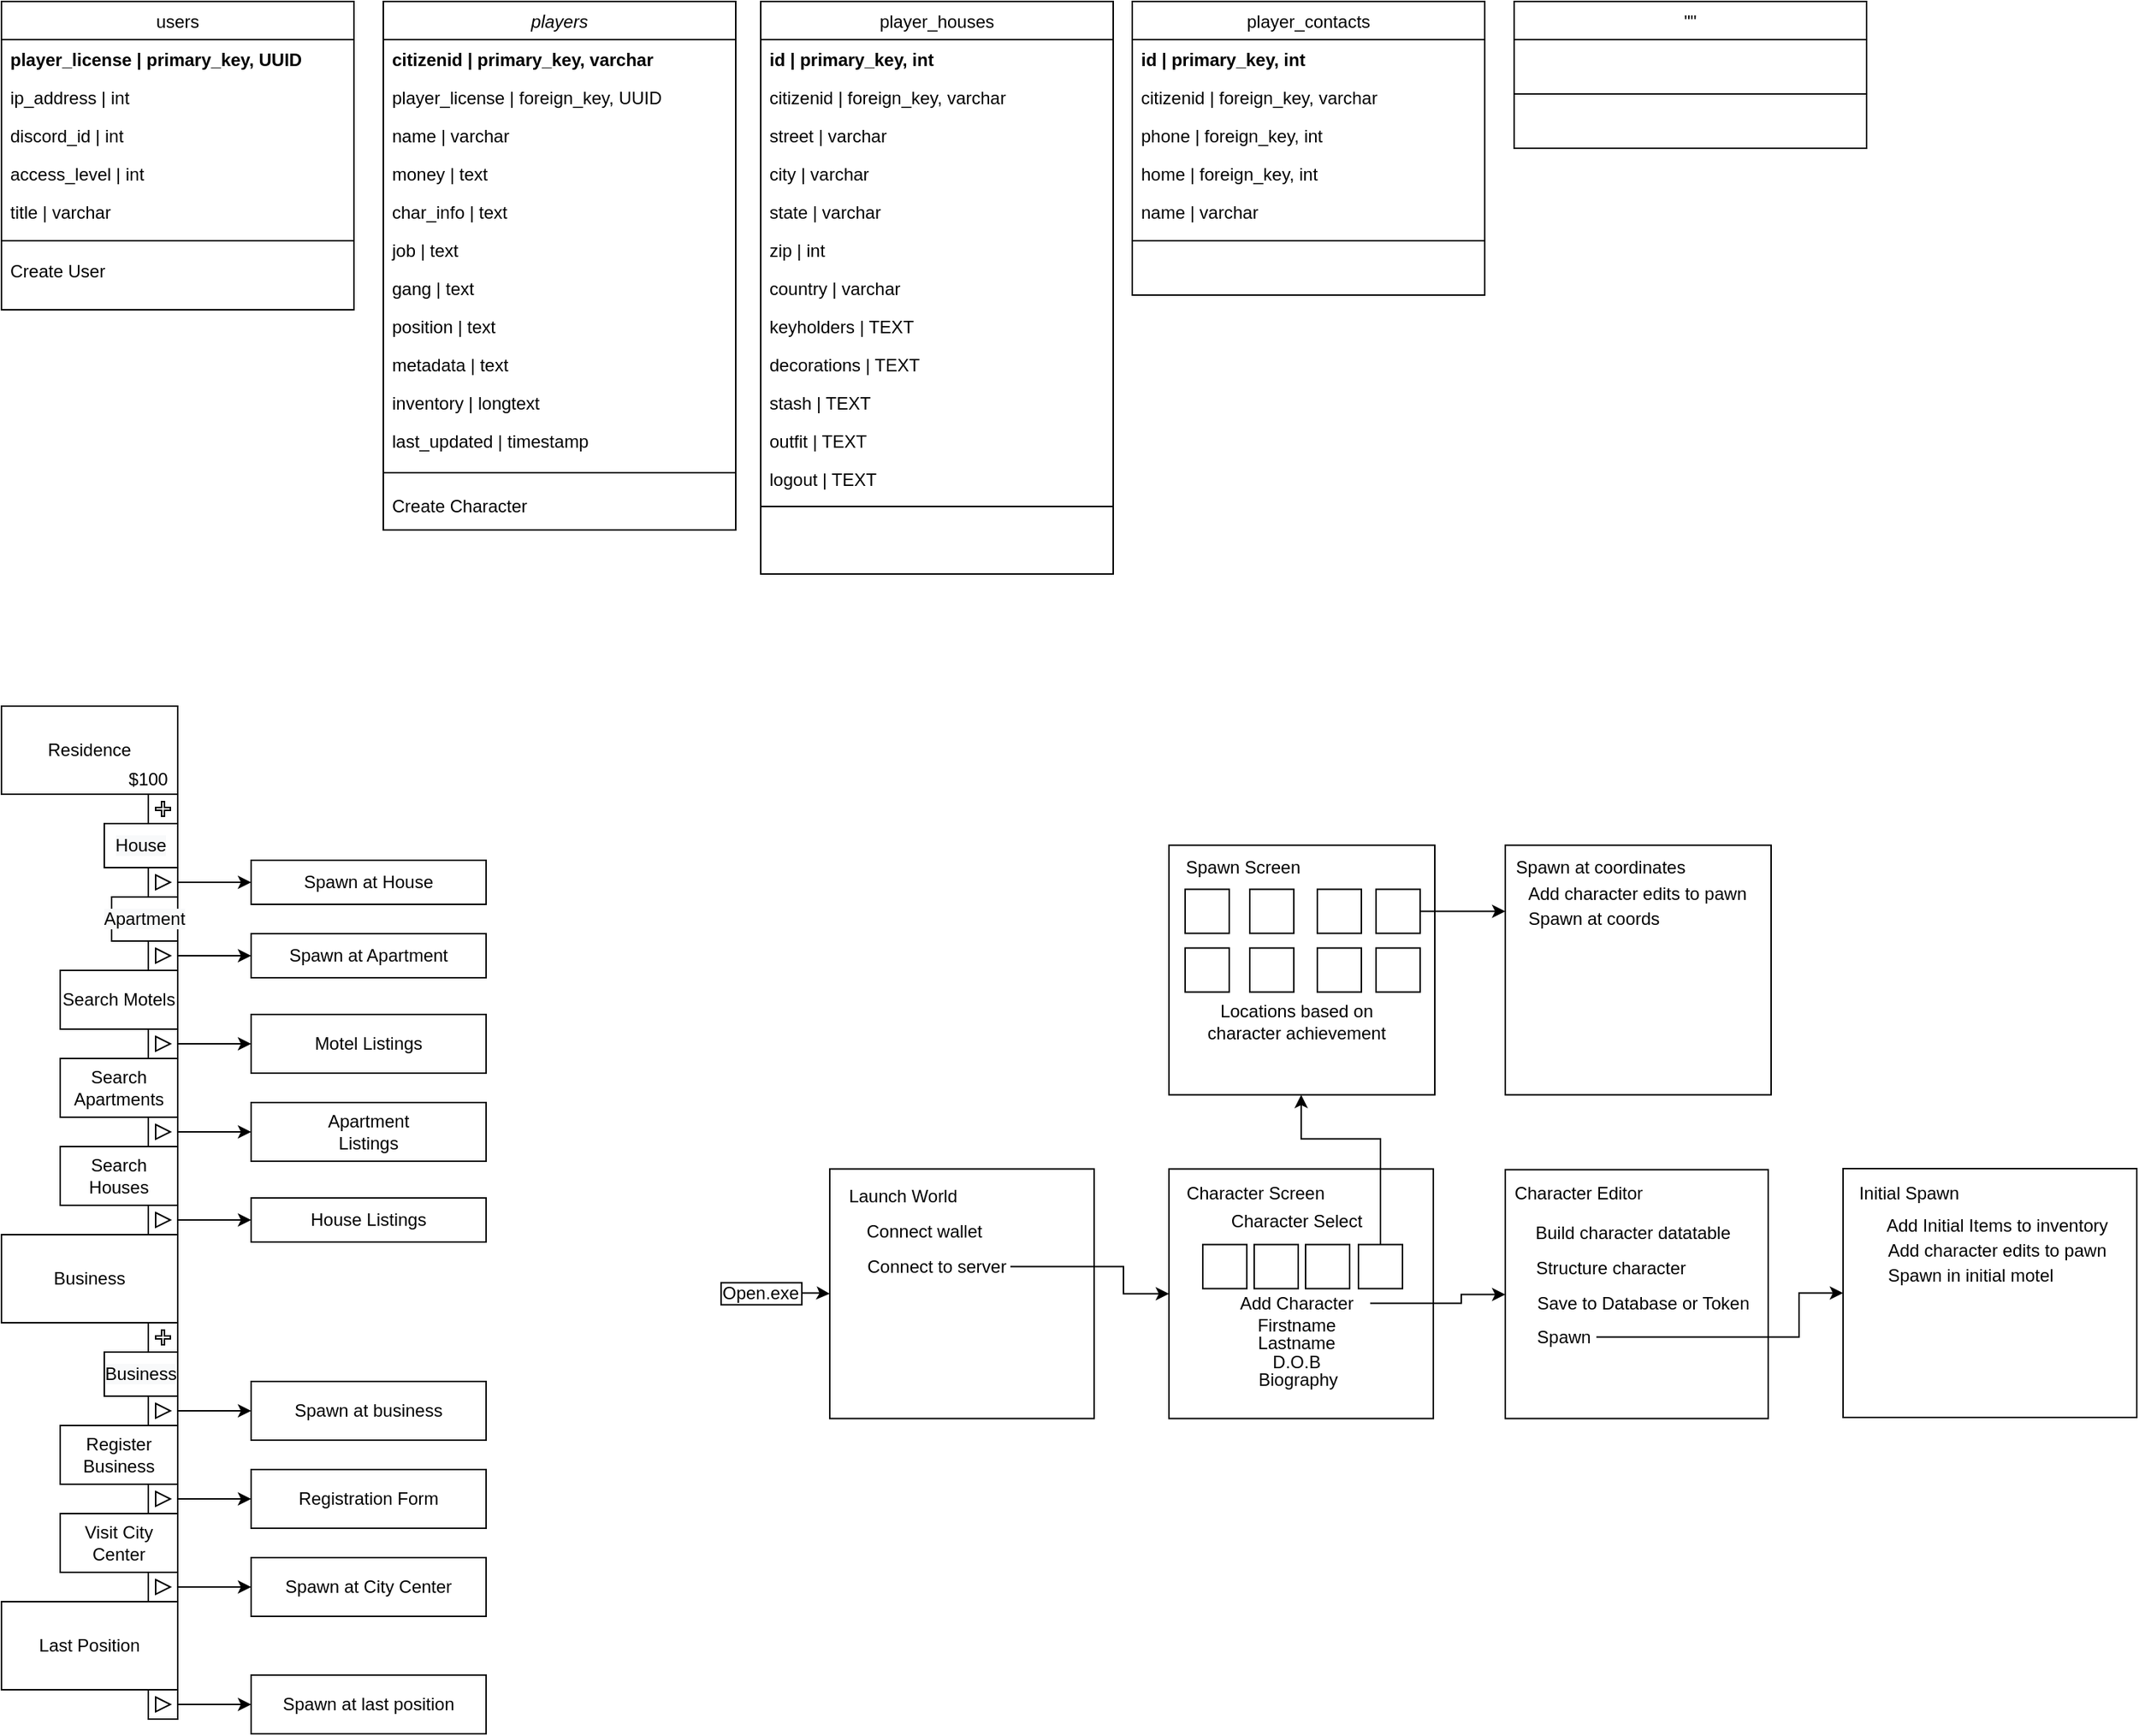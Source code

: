 <mxfile>
    <diagram id="C5RBs43oDa-KdzZeNtuy" name="Page-1">
        <mxGraphModel dx="1010" dy="424" grid="1" gridSize="10" guides="1" tooltips="1" connect="1" arrows="1" fold="1" page="1" pageScale="1" pageWidth="827" pageHeight="1169" math="0" shadow="0">
            <root>
                <mxCell id="WIyWlLk6GJQsqaUBKTNV-0"/>
                <mxCell id="WIyWlLk6GJQsqaUBKTNV-1" parent="WIyWlLk6GJQsqaUBKTNV-0"/>
                <mxCell id="zkfFHV4jXpPFQw0GAbJ--17" value="player_houses" style="swimlane;fontStyle=0;align=center;verticalAlign=top;childLayout=stackLayout;horizontal=1;startSize=26;horizontalStack=0;resizeParent=1;resizeLast=0;collapsible=1;marginBottom=0;rounded=0;shadow=0;strokeWidth=1;" parent="WIyWlLk6GJQsqaUBKTNV-1" vertex="1">
                    <mxGeometry x="587" y="80" width="240" height="390" as="geometry">
                        <mxRectangle x="550" y="140" width="160" height="26" as="alternateBounds"/>
                    </mxGeometry>
                </mxCell>
                <mxCell id="kCSMKHIH9y4YXAg4UVFs-0" value="id | primary_key, int" style="text;align=left;verticalAlign=top;spacingLeft=4;spacingRight=4;overflow=hidden;rotatable=0;points=[[0,0.5],[1,0.5]];portConstraint=eastwest;fontStyle=1" parent="zkfFHV4jXpPFQw0GAbJ--17" vertex="1">
                    <mxGeometry y="26" width="240" height="26" as="geometry"/>
                </mxCell>
                <mxCell id="kCSMKHIH9y4YXAg4UVFs-2" value="citizenid | foreign_key, varchar" style="text;align=left;verticalAlign=top;spacingLeft=4;spacingRight=4;overflow=hidden;rotatable=0;points=[[0,0.5],[1,0.5]];portConstraint=eastwest;" parent="zkfFHV4jXpPFQw0GAbJ--17" vertex="1">
                    <mxGeometry y="52" width="240" height="26" as="geometry"/>
                </mxCell>
                <mxCell id="zkfFHV4jXpPFQw0GAbJ--18" value="street | varchar" style="text;align=left;verticalAlign=top;spacingLeft=4;spacingRight=4;overflow=hidden;rotatable=0;points=[[0,0.5],[1,0.5]];portConstraint=eastwest;" parent="zkfFHV4jXpPFQw0GAbJ--17" vertex="1">
                    <mxGeometry y="78" width="240" height="26" as="geometry"/>
                </mxCell>
                <mxCell id="zkfFHV4jXpPFQw0GAbJ--19" value="city | varchar" style="text;align=left;verticalAlign=top;spacingLeft=4;spacingRight=4;overflow=hidden;rotatable=0;points=[[0,0.5],[1,0.5]];portConstraint=eastwest;rounded=0;shadow=0;html=0;" parent="zkfFHV4jXpPFQw0GAbJ--17" vertex="1">
                    <mxGeometry y="104" width="240" height="26" as="geometry"/>
                </mxCell>
                <mxCell id="zkfFHV4jXpPFQw0GAbJ--20" value="state | varchar" style="text;align=left;verticalAlign=top;spacingLeft=4;spacingRight=4;overflow=hidden;rotatable=0;points=[[0,0.5],[1,0.5]];portConstraint=eastwest;rounded=0;shadow=0;html=0;" parent="zkfFHV4jXpPFQw0GAbJ--17" vertex="1">
                    <mxGeometry y="130" width="240" height="26" as="geometry"/>
                </mxCell>
                <mxCell id="zkfFHV4jXpPFQw0GAbJ--21" value="zip | int" style="text;align=left;verticalAlign=top;spacingLeft=4;spacingRight=4;overflow=hidden;rotatable=0;points=[[0,0.5],[1,0.5]];portConstraint=eastwest;rounded=0;shadow=0;html=0;" parent="zkfFHV4jXpPFQw0GAbJ--17" vertex="1">
                    <mxGeometry y="156" width="240" height="26" as="geometry"/>
                </mxCell>
                <mxCell id="zkfFHV4jXpPFQw0GAbJ--22" value="country | varchar" style="text;align=left;verticalAlign=top;spacingLeft=4;spacingRight=4;overflow=hidden;rotatable=0;points=[[0,0.5],[1,0.5]];portConstraint=eastwest;rounded=0;shadow=0;html=0;" parent="zkfFHV4jXpPFQw0GAbJ--17" vertex="1">
                    <mxGeometry y="182" width="240" height="26" as="geometry"/>
                </mxCell>
                <mxCell id="kCSMKHIH9y4YXAg4UVFs-17" value="keyholders | TEXT" style="text;align=left;verticalAlign=top;spacingLeft=4;spacingRight=4;overflow=hidden;rotatable=0;points=[[0,0.5],[1,0.5]];portConstraint=eastwest;" parent="zkfFHV4jXpPFQw0GAbJ--17" vertex="1">
                    <mxGeometry y="208" width="240" height="26" as="geometry"/>
                </mxCell>
                <mxCell id="kCSMKHIH9y4YXAg4UVFs-18" value="decorations | TEXT" style="text;align=left;verticalAlign=top;spacingLeft=4;spacingRight=4;overflow=hidden;rotatable=0;points=[[0,0.5],[1,0.5]];portConstraint=eastwest;" parent="zkfFHV4jXpPFQw0GAbJ--17" vertex="1">
                    <mxGeometry y="234" width="240" height="26" as="geometry"/>
                </mxCell>
                <mxCell id="kCSMKHIH9y4YXAg4UVFs-19" value="stash | TEXT" style="text;align=left;verticalAlign=top;spacingLeft=4;spacingRight=4;overflow=hidden;rotatable=0;points=[[0,0.5],[1,0.5]];portConstraint=eastwest;" parent="zkfFHV4jXpPFQw0GAbJ--17" vertex="1">
                    <mxGeometry y="260" width="240" height="26" as="geometry"/>
                </mxCell>
                <mxCell id="kCSMKHIH9y4YXAg4UVFs-20" value="outfit | TEXT" style="text;align=left;verticalAlign=top;spacingLeft=4;spacingRight=4;overflow=hidden;rotatable=0;points=[[0,0.5],[1,0.5]];portConstraint=eastwest;" parent="zkfFHV4jXpPFQw0GAbJ--17" vertex="1">
                    <mxGeometry y="286" width="240" height="26" as="geometry"/>
                </mxCell>
                <mxCell id="kCSMKHIH9y4YXAg4UVFs-21" value="logout | TEXT" style="text;align=left;verticalAlign=top;spacingLeft=4;spacingRight=4;overflow=hidden;rotatable=0;points=[[0,0.5],[1,0.5]];portConstraint=eastwest;" parent="zkfFHV4jXpPFQw0GAbJ--17" vertex="1">
                    <mxGeometry y="312" width="240" height="26" as="geometry"/>
                </mxCell>
                <mxCell id="zkfFHV4jXpPFQw0GAbJ--23" value="" style="line;html=1;strokeWidth=1;align=left;verticalAlign=middle;spacingTop=-1;spacingLeft=3;spacingRight=3;rotatable=0;labelPosition=right;points=[];portConstraint=eastwest;" parent="zkfFHV4jXpPFQw0GAbJ--17" vertex="1">
                    <mxGeometry y="338" width="240" height="12" as="geometry"/>
                </mxCell>
                <mxCell id="kCSMKHIH9y4YXAg4UVFs-7" value="player_contacts" style="swimlane;fontStyle=0;align=center;verticalAlign=top;childLayout=stackLayout;horizontal=1;startSize=26;horizontalStack=0;resizeParent=1;resizeLast=0;collapsible=1;marginBottom=0;rounded=0;shadow=0;strokeWidth=1;" parent="WIyWlLk6GJQsqaUBKTNV-1" vertex="1">
                    <mxGeometry x="840" y="80" width="240" height="200" as="geometry">
                        <mxRectangle x="550" y="140" width="160" height="26" as="alternateBounds"/>
                    </mxGeometry>
                </mxCell>
                <mxCell id="kCSMKHIH9y4YXAg4UVFs-32" value="id | primary_key, int" style="text;align=left;verticalAlign=top;spacingLeft=4;spacingRight=4;overflow=hidden;rotatable=0;points=[[0,0.5],[1,0.5]];portConstraint=eastwest;fontStyle=1" parent="kCSMKHIH9y4YXAg4UVFs-7" vertex="1">
                    <mxGeometry y="26" width="240" height="26" as="geometry"/>
                </mxCell>
                <mxCell id="kCSMKHIH9y4YXAg4UVFs-33" value="citizenid | foreign_key, varchar" style="text;align=left;verticalAlign=top;spacingLeft=4;spacingRight=4;overflow=hidden;rotatable=0;points=[[0,0.5],[1,0.5]];portConstraint=eastwest;" parent="kCSMKHIH9y4YXAg4UVFs-7" vertex="1">
                    <mxGeometry y="52" width="240" height="26" as="geometry"/>
                </mxCell>
                <mxCell id="kCSMKHIH9y4YXAg4UVFs-35" value="phone | foreign_key, int" style="text;align=left;verticalAlign=top;spacingLeft=4;spacingRight=4;overflow=hidden;rotatable=0;points=[[0,0.5],[1,0.5]];portConstraint=eastwest;" parent="kCSMKHIH9y4YXAg4UVFs-7" vertex="1">
                    <mxGeometry y="78" width="240" height="26" as="geometry"/>
                </mxCell>
                <mxCell id="kCSMKHIH9y4YXAg4UVFs-36" value="home | foreign_key, int" style="text;align=left;verticalAlign=top;spacingLeft=4;spacingRight=4;overflow=hidden;rotatable=0;points=[[0,0.5],[1,0.5]];portConstraint=eastwest;" parent="kCSMKHIH9y4YXAg4UVFs-7" vertex="1">
                    <mxGeometry y="104" width="240" height="26" as="geometry"/>
                </mxCell>
                <mxCell id="kCSMKHIH9y4YXAg4UVFs-34" value="name | varchar" style="text;align=left;verticalAlign=top;spacingLeft=4;spacingRight=4;overflow=hidden;rotatable=0;points=[[0,0.5],[1,0.5]];portConstraint=eastwest;" parent="kCSMKHIH9y4YXAg4UVFs-7" vertex="1">
                    <mxGeometry y="130" width="240" height="26" as="geometry"/>
                </mxCell>
                <mxCell id="kCSMKHIH9y4YXAg4UVFs-16" value="" style="line;html=1;strokeWidth=1;align=left;verticalAlign=middle;spacingTop=-1;spacingLeft=3;spacingRight=3;rotatable=0;labelPosition=right;points=[];portConstraint=eastwest;" parent="kCSMKHIH9y4YXAg4UVFs-7" vertex="1">
                    <mxGeometry y="156" width="240" height="14" as="geometry"/>
                </mxCell>
                <mxCell id="zkfFHV4jXpPFQw0GAbJ--0" value="players" style="swimlane;fontStyle=2;align=center;verticalAlign=top;childLayout=stackLayout;horizontal=1;startSize=26;horizontalStack=0;resizeParent=1;resizeLast=0;collapsible=1;marginBottom=0;rounded=0;shadow=0;strokeWidth=1;" parent="WIyWlLk6GJQsqaUBKTNV-1" vertex="1">
                    <mxGeometry x="330" y="80" width="240" height="360" as="geometry">
                        <mxRectangle x="230" y="140" width="160" height="26" as="alternateBounds"/>
                    </mxGeometry>
                </mxCell>
                <mxCell id="zkfFHV4jXpPFQw0GAbJ--3" value="citizenid | primary_key, varchar" style="text;align=left;verticalAlign=top;spacingLeft=4;spacingRight=4;overflow=hidden;rotatable=0;points=[[0,0.5],[1,0.5]];portConstraint=eastwest;rounded=0;shadow=0;html=0;fontStyle=1" parent="zkfFHV4jXpPFQw0GAbJ--0" vertex="1">
                    <mxGeometry y="26" width="240" height="26" as="geometry"/>
                </mxCell>
                <mxCell id="kCSMKHIH9y4YXAg4UVFs-37" value="player_license | foreign_key, UUID" style="text;align=left;verticalAlign=top;spacingLeft=4;spacingRight=4;overflow=hidden;rotatable=0;points=[[0,0.5],[1,0.5]];portConstraint=eastwest;fontStyle=0" parent="zkfFHV4jXpPFQw0GAbJ--0" vertex="1">
                    <mxGeometry y="52" width="240" height="26" as="geometry"/>
                </mxCell>
                <mxCell id="zkfFHV4jXpPFQw0GAbJ--1" value="name | varchar" style="text;align=left;verticalAlign=top;spacingLeft=4;spacingRight=4;overflow=hidden;rotatable=0;points=[[0,0.5],[1,0.5]];portConstraint=eastwest;" parent="zkfFHV4jXpPFQw0GAbJ--0" vertex="1">
                    <mxGeometry y="78" width="240" height="26" as="geometry"/>
                </mxCell>
                <mxCell id="kCSMKHIH9y4YXAg4UVFs-22" value="money | text" style="text;align=left;verticalAlign=top;spacingLeft=4;spacingRight=4;overflow=hidden;rotatable=0;points=[[0,0.5],[1,0.5]];portConstraint=eastwest;" parent="zkfFHV4jXpPFQw0GAbJ--0" vertex="1">
                    <mxGeometry y="104" width="240" height="26" as="geometry"/>
                </mxCell>
                <mxCell id="kCSMKHIH9y4YXAg4UVFs-23" value="char_info | text" style="text;align=left;verticalAlign=top;spacingLeft=4;spacingRight=4;overflow=hidden;rotatable=0;points=[[0,0.5],[1,0.5]];portConstraint=eastwest;" parent="zkfFHV4jXpPFQw0GAbJ--0" vertex="1">
                    <mxGeometry y="130" width="240" height="26" as="geometry"/>
                </mxCell>
                <mxCell id="kCSMKHIH9y4YXAg4UVFs-24" value="job | text" style="text;align=left;verticalAlign=top;spacingLeft=4;spacingRight=4;overflow=hidden;rotatable=0;points=[[0,0.5],[1,0.5]];portConstraint=eastwest;" parent="zkfFHV4jXpPFQw0GAbJ--0" vertex="1">
                    <mxGeometry y="156" width="240" height="26" as="geometry"/>
                </mxCell>
                <mxCell id="kCSMKHIH9y4YXAg4UVFs-25" value="gang | text" style="text;align=left;verticalAlign=top;spacingLeft=4;spacingRight=4;overflow=hidden;rotatable=0;points=[[0,0.5],[1,0.5]];portConstraint=eastwest;" parent="zkfFHV4jXpPFQw0GAbJ--0" vertex="1">
                    <mxGeometry y="182" width="240" height="26" as="geometry"/>
                </mxCell>
                <mxCell id="kCSMKHIH9y4YXAg4UVFs-26" value="position | text" style="text;align=left;verticalAlign=top;spacingLeft=4;spacingRight=4;overflow=hidden;rotatable=0;points=[[0,0.5],[1,0.5]];portConstraint=eastwest;" parent="zkfFHV4jXpPFQw0GAbJ--0" vertex="1">
                    <mxGeometry y="208" width="240" height="26" as="geometry"/>
                </mxCell>
                <mxCell id="kCSMKHIH9y4YXAg4UVFs-27" value="metadata | text" style="text;align=left;verticalAlign=top;spacingLeft=4;spacingRight=4;overflow=hidden;rotatable=0;points=[[0,0.5],[1,0.5]];portConstraint=eastwest;" parent="zkfFHV4jXpPFQw0GAbJ--0" vertex="1">
                    <mxGeometry y="234" width="240" height="26" as="geometry"/>
                </mxCell>
                <mxCell id="kCSMKHIH9y4YXAg4UVFs-28" value="inventory | longtext" style="text;align=left;verticalAlign=top;spacingLeft=4;spacingRight=4;overflow=hidden;rotatable=0;points=[[0,0.5],[1,0.5]];portConstraint=eastwest;" parent="zkfFHV4jXpPFQw0GAbJ--0" vertex="1">
                    <mxGeometry y="260" width="240" height="26" as="geometry"/>
                </mxCell>
                <mxCell id="kCSMKHIH9y4YXAg4UVFs-29" value="last_updated | timestamp" style="text;align=left;verticalAlign=top;spacingLeft=4;spacingRight=4;overflow=hidden;rotatable=0;points=[[0,0.5],[1,0.5]];portConstraint=eastwest;" parent="zkfFHV4jXpPFQw0GAbJ--0" vertex="1">
                    <mxGeometry y="286" width="240" height="26" as="geometry"/>
                </mxCell>
                <mxCell id="zkfFHV4jXpPFQw0GAbJ--4" value="" style="line;html=1;strokeWidth=1;align=left;verticalAlign=middle;spacingTop=-1;spacingLeft=3;spacingRight=3;rotatable=0;labelPosition=right;points=[];portConstraint=eastwest;" parent="zkfFHV4jXpPFQw0GAbJ--0" vertex="1">
                    <mxGeometry y="312" width="240" height="18" as="geometry"/>
                </mxCell>
                <mxCell id="zkfFHV4jXpPFQw0GAbJ--5" value="Create Character" style="text;align=left;verticalAlign=top;spacingLeft=4;spacingRight=4;overflow=hidden;rotatable=0;points=[[0,0.5],[1,0.5]];portConstraint=eastwest;" parent="zkfFHV4jXpPFQw0GAbJ--0" vertex="1">
                    <mxGeometry y="330" width="240" height="26" as="geometry"/>
                </mxCell>
                <mxCell id="zkfFHV4jXpPFQw0GAbJ--6" value="users" style="swimlane;fontStyle=0;align=center;verticalAlign=top;childLayout=stackLayout;horizontal=1;startSize=26;horizontalStack=0;resizeParent=1;resizeLast=0;collapsible=1;marginBottom=0;rounded=0;shadow=0;strokeWidth=1;" parent="WIyWlLk6GJQsqaUBKTNV-1" vertex="1">
                    <mxGeometry x="70" y="80" width="240" height="210" as="geometry">
                        <mxRectangle x="130" y="380" width="160" height="26" as="alternateBounds"/>
                    </mxGeometry>
                </mxCell>
                <mxCell id="zkfFHV4jXpPFQw0GAbJ--7" value="player_license | primary_key, UUID" style="text;align=left;verticalAlign=top;spacingLeft=4;spacingRight=4;overflow=hidden;rotatable=0;points=[[0,0.5],[1,0.5]];portConstraint=eastwest;fontStyle=1" parent="zkfFHV4jXpPFQw0GAbJ--6" vertex="1">
                    <mxGeometry y="26" width="240" height="26" as="geometry"/>
                </mxCell>
                <mxCell id="zkfFHV4jXpPFQw0GAbJ--8" value="ip_address | int" style="text;align=left;verticalAlign=top;spacingLeft=4;spacingRight=4;overflow=hidden;rotatable=0;points=[[0,0.5],[1,0.5]];portConstraint=eastwest;rounded=0;shadow=0;html=0;" parent="zkfFHV4jXpPFQw0GAbJ--6" vertex="1">
                    <mxGeometry y="52" width="240" height="26" as="geometry"/>
                </mxCell>
                <mxCell id="kCSMKHIH9y4YXAg4UVFs-5" value="discord_id | int" style="text;align=left;verticalAlign=top;spacingLeft=4;spacingRight=4;overflow=hidden;rotatable=0;points=[[0,0.5],[1,0.5]];portConstraint=eastwest;rounded=0;shadow=0;html=0;" parent="zkfFHV4jXpPFQw0GAbJ--6" vertex="1">
                    <mxGeometry y="78" width="240" height="26" as="geometry"/>
                </mxCell>
                <mxCell id="kCSMKHIH9y4YXAg4UVFs-4" value="access_level | int" style="text;align=left;verticalAlign=top;spacingLeft=4;spacingRight=4;overflow=hidden;rotatable=0;points=[[0,0.5],[1,0.5]];portConstraint=eastwest;rounded=0;shadow=0;html=0;" parent="zkfFHV4jXpPFQw0GAbJ--6" vertex="1">
                    <mxGeometry y="104" width="240" height="26" as="geometry"/>
                </mxCell>
                <mxCell id="kCSMKHIH9y4YXAg4UVFs-6" value="title | varchar" style="text;align=left;verticalAlign=top;spacingLeft=4;spacingRight=4;overflow=hidden;rotatable=0;points=[[0,0.5],[1,0.5]];portConstraint=eastwest;rounded=0;shadow=0;html=0;" parent="zkfFHV4jXpPFQw0GAbJ--6" vertex="1">
                    <mxGeometry y="130" width="240" height="26" as="geometry"/>
                </mxCell>
                <mxCell id="zkfFHV4jXpPFQw0GAbJ--9" value="" style="line;html=1;strokeWidth=1;align=left;verticalAlign=middle;spacingTop=-1;spacingLeft=3;spacingRight=3;rotatable=0;labelPosition=right;points=[];portConstraint=eastwest;" parent="zkfFHV4jXpPFQw0GAbJ--6" vertex="1">
                    <mxGeometry y="156" width="240" height="14" as="geometry"/>
                </mxCell>
                <mxCell id="kCSMKHIH9y4YXAg4UVFs-38" value="Create User" style="text;align=left;verticalAlign=top;spacingLeft=4;spacingRight=4;overflow=hidden;rotatable=0;points=[[0,0.5],[1,0.5]];portConstraint=eastwest;" parent="zkfFHV4jXpPFQw0GAbJ--6" vertex="1">
                    <mxGeometry y="170" width="240" height="26" as="geometry"/>
                </mxCell>
                <mxCell id="kCSMKHIH9y4YXAg4UVFs-30" value="&quot;&quot;" style="swimlane;fontStyle=0;align=center;verticalAlign=top;childLayout=stackLayout;horizontal=1;startSize=26;horizontalStack=0;resizeParent=1;resizeLast=0;collapsible=1;marginBottom=0;rounded=0;shadow=0;strokeWidth=1;" parent="WIyWlLk6GJQsqaUBKTNV-1" vertex="1">
                    <mxGeometry x="1100" y="80" width="240" height="100" as="geometry">
                        <mxRectangle x="550" y="140" width="160" height="26" as="alternateBounds"/>
                    </mxGeometry>
                </mxCell>
                <mxCell id="kCSMKHIH9y4YXAg4UVFs-31" value="" style="line;html=1;strokeWidth=1;align=left;verticalAlign=middle;spacingTop=-1;spacingLeft=3;spacingRight=3;rotatable=0;labelPosition=right;points=[];portConstraint=eastwest;" parent="kCSMKHIH9y4YXAg4UVFs-30" vertex="1">
                    <mxGeometry y="26" width="240" height="74" as="geometry"/>
                </mxCell>
                <mxCell id="UZI6q3Mi1pExhPKwUzdT-0" value="" style="rounded=0;whiteSpace=wrap;html=1;" parent="WIyWlLk6GJQsqaUBKTNV-1" vertex="1">
                    <mxGeometry x="70" y="560" width="120" height="60" as="geometry"/>
                </mxCell>
                <mxCell id="UZI6q3Mi1pExhPKwUzdT-1" value="Residence" style="text;html=1;strokeColor=none;fillColor=none;align=center;verticalAlign=middle;whiteSpace=wrap;rounded=0;" parent="WIyWlLk6GJQsqaUBKTNV-1" vertex="1">
                    <mxGeometry x="95" y="580" width="70" height="20" as="geometry"/>
                </mxCell>
                <mxCell id="UZI6q3Mi1pExhPKwUzdT-2" value="" style="rounded=0;whiteSpace=wrap;html=1;" parent="WIyWlLk6GJQsqaUBKTNV-1" vertex="1">
                    <mxGeometry x="70" y="1170" width="120" height="60" as="geometry"/>
                </mxCell>
                <mxCell id="UZI6q3Mi1pExhPKwUzdT-3" value="Last Position" style="text;html=1;strokeColor=none;fillColor=none;align=center;verticalAlign=middle;whiteSpace=wrap;rounded=0;" parent="WIyWlLk6GJQsqaUBKTNV-1" vertex="1">
                    <mxGeometry x="90" y="1190" width="80" height="20" as="geometry"/>
                </mxCell>
                <mxCell id="UZI6q3Mi1pExhPKwUzdT-4" value="" style="rounded=0;whiteSpace=wrap;html=1;" parent="WIyWlLk6GJQsqaUBKTNV-1" vertex="1">
                    <mxGeometry x="70" y="920" width="120" height="60" as="geometry"/>
                </mxCell>
                <mxCell id="UZI6q3Mi1pExhPKwUzdT-5" value="Business" style="text;html=1;strokeColor=none;fillColor=none;align=center;verticalAlign=middle;whiteSpace=wrap;rounded=0;" parent="WIyWlLk6GJQsqaUBKTNV-1" vertex="1">
                    <mxGeometry x="80" y="940" width="100" height="20" as="geometry"/>
                </mxCell>
                <mxCell id="UZI6q3Mi1pExhPKwUzdT-6" value="" style="rounded=0;whiteSpace=wrap;html=1;" parent="WIyWlLk6GJQsqaUBKTNV-1" vertex="1">
                    <mxGeometry x="110" y="1050" width="80" height="40" as="geometry"/>
                </mxCell>
                <mxCell id="UZI6q3Mi1pExhPKwUzdT-7" value="Register Business" style="text;html=1;strokeColor=none;fillColor=none;align=center;verticalAlign=middle;whiteSpace=wrap;rounded=0;" parent="WIyWlLk6GJQsqaUBKTNV-1" vertex="1">
                    <mxGeometry x="110" y="1060" width="80" height="20" as="geometry"/>
                </mxCell>
                <mxCell id="UZI6q3Mi1pExhPKwUzdT-8" value="" style="rounded=0;whiteSpace=wrap;html=1;" parent="WIyWlLk6GJQsqaUBKTNV-1" vertex="1">
                    <mxGeometry x="110" y="1110" width="80" height="40" as="geometry"/>
                </mxCell>
                <mxCell id="UZI6q3Mi1pExhPKwUzdT-9" value="Visit City Center" style="text;html=1;strokeColor=none;fillColor=none;align=center;verticalAlign=middle;whiteSpace=wrap;rounded=0;" parent="WIyWlLk6GJQsqaUBKTNV-1" vertex="1">
                    <mxGeometry x="110" y="1120" width="80" height="20" as="geometry"/>
                </mxCell>
                <mxCell id="UZI6q3Mi1pExhPKwUzdT-10" value="$100" style="text;html=1;strokeColor=none;fillColor=none;align=center;verticalAlign=middle;whiteSpace=wrap;rounded=0;" parent="WIyWlLk6GJQsqaUBKTNV-1" vertex="1">
                    <mxGeometry x="150" y="600" width="40" height="20" as="geometry"/>
                </mxCell>
                <mxCell id="UZI6q3Mi1pExhPKwUzdT-11" value="" style="rounded=0;whiteSpace=wrap;html=1;" parent="WIyWlLk6GJQsqaUBKTNV-1" vertex="1">
                    <mxGeometry x="170" y="980" width="20" height="20" as="geometry"/>
                </mxCell>
                <mxCell id="UZI6q3Mi1pExhPKwUzdT-12" value="" style="rounded=0;whiteSpace=wrap;html=1;" parent="WIyWlLk6GJQsqaUBKTNV-1" vertex="1">
                    <mxGeometry x="170" y="620" width="20" height="20" as="geometry"/>
                </mxCell>
                <mxCell id="UZI6q3Mi1pExhPKwUzdT-13" style="edgeStyle=orthogonalEdgeStyle;rounded=0;orthogonalLoop=1;jettySize=auto;html=1;" parent="WIyWlLk6GJQsqaUBKTNV-1" source="UZI6q3Mi1pExhPKwUzdT-14" target="UZI6q3Mi1pExhPKwUzdT-61" edge="1">
                    <mxGeometry relative="1" as="geometry">
                        <mxPoint x="240" y="1100" as="targetPoint"/>
                    </mxGeometry>
                </mxCell>
                <mxCell id="UZI6q3Mi1pExhPKwUzdT-14" value="" style="rounded=0;whiteSpace=wrap;html=1;" parent="WIyWlLk6GJQsqaUBKTNV-1" vertex="1">
                    <mxGeometry x="170" y="1090" width="20" height="20" as="geometry"/>
                </mxCell>
                <mxCell id="UZI6q3Mi1pExhPKwUzdT-15" style="edgeStyle=orthogonalEdgeStyle;rounded=0;orthogonalLoop=1;jettySize=auto;html=1;" parent="WIyWlLk6GJQsqaUBKTNV-1" source="UZI6q3Mi1pExhPKwUzdT-16" edge="1">
                    <mxGeometry relative="1" as="geometry">
                        <mxPoint x="240" y="1160" as="targetPoint"/>
                    </mxGeometry>
                </mxCell>
                <mxCell id="UZI6q3Mi1pExhPKwUzdT-16" value="" style="rounded=0;whiteSpace=wrap;html=1;" parent="WIyWlLk6GJQsqaUBKTNV-1" vertex="1">
                    <mxGeometry x="170" y="1150" width="20" height="20" as="geometry"/>
                </mxCell>
                <mxCell id="UZI6q3Mi1pExhPKwUzdT-17" value="" style="triangle;whiteSpace=wrap;html=1;" parent="WIyWlLk6GJQsqaUBKTNV-1" vertex="1">
                    <mxGeometry x="175" y="1095" width="10" height="10" as="geometry"/>
                </mxCell>
                <mxCell id="UZI6q3Mi1pExhPKwUzdT-18" style="edgeStyle=orthogonalEdgeStyle;rounded=0;orthogonalLoop=1;jettySize=auto;html=1;" parent="WIyWlLk6GJQsqaUBKTNV-1" source="UZI6q3Mi1pExhPKwUzdT-19" edge="1">
                    <mxGeometry relative="1" as="geometry">
                        <mxPoint x="240" y="1240" as="targetPoint"/>
                    </mxGeometry>
                </mxCell>
                <mxCell id="UZI6q3Mi1pExhPKwUzdT-19" value="" style="rounded=0;whiteSpace=wrap;html=1;" parent="WIyWlLk6GJQsqaUBKTNV-1" vertex="1">
                    <mxGeometry x="170" y="1230" width="20" height="20" as="geometry"/>
                </mxCell>
                <mxCell id="UZI6q3Mi1pExhPKwUzdT-20" value="" style="triangle;whiteSpace=wrap;html=1;" parent="WIyWlLk6GJQsqaUBKTNV-1" vertex="1">
                    <mxGeometry x="175" y="1155" width="10" height="10" as="geometry"/>
                </mxCell>
                <mxCell id="UZI6q3Mi1pExhPKwUzdT-21" value="" style="triangle;whiteSpace=wrap;html=1;" parent="WIyWlLk6GJQsqaUBKTNV-1" vertex="1">
                    <mxGeometry x="175" y="1235" width="10" height="10" as="geometry"/>
                </mxCell>
                <mxCell id="UZI6q3Mi1pExhPKwUzdT-22" value="" style="shape=cross;whiteSpace=wrap;html=1;size=0.2;" parent="WIyWlLk6GJQsqaUBKTNV-1" vertex="1">
                    <mxGeometry x="175" y="985" width="10" height="10" as="geometry"/>
                </mxCell>
                <mxCell id="UZI6q3Mi1pExhPKwUzdT-23" value="" style="shape=cross;whiteSpace=wrap;html=1;size=0.2;" parent="WIyWlLk6GJQsqaUBKTNV-1" vertex="1">
                    <mxGeometry x="175" y="625" width="10" height="10" as="geometry"/>
                </mxCell>
                <mxCell id="UZI6q3Mi1pExhPKwUzdT-24" style="edgeStyle=orthogonalEdgeStyle;rounded=0;orthogonalLoop=1;jettySize=auto;html=1;exitX=1;exitY=0.5;exitDx=0;exitDy=0;" parent="WIyWlLk6GJQsqaUBKTNV-1" source="UZI6q3Mi1pExhPKwUzdT-27" target="UZI6q3Mi1pExhPKwUzdT-29" edge="1">
                    <mxGeometry relative="1" as="geometry">
                        <mxPoint x="250" y="760" as="targetPoint"/>
                    </mxGeometry>
                </mxCell>
                <mxCell id="UZI6q3Mi1pExhPKwUzdT-25" value="" style="rounded=0;whiteSpace=wrap;html=1;" parent="WIyWlLk6GJQsqaUBKTNV-1" vertex="1">
                    <mxGeometry x="110" y="740" width="80" height="40" as="geometry"/>
                </mxCell>
                <mxCell id="UZI6q3Mi1pExhPKwUzdT-26" value="Search Motels" style="text;html=1;strokeColor=none;fillColor=none;align=center;verticalAlign=middle;whiteSpace=wrap;rounded=0;" parent="WIyWlLk6GJQsqaUBKTNV-1" vertex="1">
                    <mxGeometry x="110" y="750" width="80" height="20" as="geometry"/>
                </mxCell>
                <mxCell id="UZI6q3Mi1pExhPKwUzdT-27" value="" style="rounded=0;whiteSpace=wrap;html=1;" parent="WIyWlLk6GJQsqaUBKTNV-1" vertex="1">
                    <mxGeometry x="170" y="780" width="20" height="20" as="geometry"/>
                </mxCell>
                <mxCell id="UZI6q3Mi1pExhPKwUzdT-28" value="" style="triangle;whiteSpace=wrap;html=1;" parent="WIyWlLk6GJQsqaUBKTNV-1" vertex="1">
                    <mxGeometry x="175" y="785" width="10" height="10" as="geometry"/>
                </mxCell>
                <mxCell id="UZI6q3Mi1pExhPKwUzdT-29" value="" style="rounded=0;whiteSpace=wrap;html=1;" parent="WIyWlLk6GJQsqaUBKTNV-1" vertex="1">
                    <mxGeometry x="240" y="770" width="160" height="40" as="geometry"/>
                </mxCell>
                <mxCell id="UZI6q3Mi1pExhPKwUzdT-30" value="Motel Listings" style="text;html=1;strokeColor=none;fillColor=none;align=center;verticalAlign=middle;whiteSpace=wrap;rounded=0;" parent="WIyWlLk6GJQsqaUBKTNV-1" vertex="1">
                    <mxGeometry x="280" y="780" width="80" height="20" as="geometry"/>
                </mxCell>
                <mxCell id="UZI6q3Mi1pExhPKwUzdT-31" value="" style="rounded=0;whiteSpace=wrap;html=1;" parent="WIyWlLk6GJQsqaUBKTNV-1" vertex="1">
                    <mxGeometry x="110" y="800" width="80" height="40" as="geometry"/>
                </mxCell>
                <mxCell id="UZI6q3Mi1pExhPKwUzdT-32" style="edgeStyle=orthogonalEdgeStyle;rounded=0;orthogonalLoop=1;jettySize=auto;html=1;exitX=1;exitY=0.5;exitDx=0;exitDy=0;" parent="WIyWlLk6GJQsqaUBKTNV-1" source="UZI6q3Mi1pExhPKwUzdT-34" target="UZI6q3Mi1pExhPKwUzdT-44" edge="1">
                    <mxGeometry relative="1" as="geometry">
                        <mxPoint x="240" y="820" as="targetPoint"/>
                    </mxGeometry>
                </mxCell>
                <mxCell id="UZI6q3Mi1pExhPKwUzdT-33" value="Search Apartments" style="text;html=1;strokeColor=none;fillColor=none;align=center;verticalAlign=middle;whiteSpace=wrap;rounded=0;" parent="WIyWlLk6GJQsqaUBKTNV-1" vertex="1">
                    <mxGeometry x="110" y="810" width="80" height="20" as="geometry"/>
                </mxCell>
                <mxCell id="UZI6q3Mi1pExhPKwUzdT-34" value="" style="rounded=0;whiteSpace=wrap;html=1;" parent="WIyWlLk6GJQsqaUBKTNV-1" vertex="1">
                    <mxGeometry x="170" y="840" width="20" height="20" as="geometry"/>
                </mxCell>
                <mxCell id="UZI6q3Mi1pExhPKwUzdT-35" value="" style="triangle;whiteSpace=wrap;html=1;" parent="WIyWlLk6GJQsqaUBKTNV-1" vertex="1">
                    <mxGeometry x="175" y="845" width="10" height="10" as="geometry"/>
                </mxCell>
                <mxCell id="UZI6q3Mi1pExhPKwUzdT-36" style="edgeStyle=orthogonalEdgeStyle;rounded=0;orthogonalLoop=1;jettySize=auto;html=1;exitX=1;exitY=0.5;exitDx=0;exitDy=0;entryX=0;entryY=0.5;entryDx=0;entryDy=0;" parent="WIyWlLk6GJQsqaUBKTNV-1" source="UZI6q3Mi1pExhPKwUzdT-39" target="UZI6q3Mi1pExhPKwUzdT-46" edge="1">
                    <mxGeometry relative="1" as="geometry">
                        <mxPoint x="240" y="880" as="targetPoint"/>
                    </mxGeometry>
                </mxCell>
                <mxCell id="UZI6q3Mi1pExhPKwUzdT-37" value="" style="rounded=0;whiteSpace=wrap;html=1;" parent="WIyWlLk6GJQsqaUBKTNV-1" vertex="1">
                    <mxGeometry x="110" y="860" width="80" height="40" as="geometry"/>
                </mxCell>
                <mxCell id="UZI6q3Mi1pExhPKwUzdT-38" value="Search Houses" style="text;html=1;strokeColor=none;fillColor=none;align=center;verticalAlign=middle;whiteSpace=wrap;rounded=0;" parent="WIyWlLk6GJQsqaUBKTNV-1" vertex="1">
                    <mxGeometry x="110" y="870" width="80" height="20" as="geometry"/>
                </mxCell>
                <mxCell id="UZI6q3Mi1pExhPKwUzdT-39" value="" style="rounded=0;whiteSpace=wrap;html=1;" parent="WIyWlLk6GJQsqaUBKTNV-1" vertex="1">
                    <mxGeometry x="170" y="900" width="20" height="20" as="geometry"/>
                </mxCell>
                <mxCell id="UZI6q3Mi1pExhPKwUzdT-40" value="" style="triangle;whiteSpace=wrap;html=1;" parent="WIyWlLk6GJQsqaUBKTNV-1" vertex="1">
                    <mxGeometry x="175" y="905" width="10" height="10" as="geometry"/>
                </mxCell>
                <mxCell id="UZI6q3Mi1pExhPKwUzdT-41" value="&lt;span style=&quot;color: rgb(0 , 0 , 0) ; font-family: &amp;#34;helvetica&amp;#34; ; font-size: 12px ; font-style: normal ; font-weight: 400 ; letter-spacing: normal ; text-align: center ; text-indent: 0px ; text-transform: none ; word-spacing: 0px ; background-color: rgb(248 , 249 , 250) ; display: inline ; float: none&quot;&gt;House&lt;/span&gt;" style="rounded=0;whiteSpace=wrap;html=1;" parent="WIyWlLk6GJQsqaUBKTNV-1" vertex="1">
                    <mxGeometry x="140" y="640" width="50" height="30" as="geometry"/>
                </mxCell>
                <mxCell id="UZI6q3Mi1pExhPKwUzdT-42" value="&lt;span style=&quot;color: rgb(0 , 0 , 0) ; font-family: &amp;#34;helvetica&amp;#34; ; font-size: 12px ; font-style: normal ; font-weight: 400 ; letter-spacing: normal ; text-align: center ; text-indent: 0px ; text-transform: none ; word-spacing: 0px ; background-color: rgb(248 , 249 , 250) ; display: inline ; float: none&quot;&gt;Apartment&lt;/span&gt;" style="rounded=0;whiteSpace=wrap;html=1;" parent="WIyWlLk6GJQsqaUBKTNV-1" vertex="1">
                    <mxGeometry x="145" y="690" width="45" height="30" as="geometry"/>
                </mxCell>
                <mxCell id="UZI6q3Mi1pExhPKwUzdT-43" value="&lt;span style=&quot;color: rgb(0 , 0 , 0) ; font-family: &amp;#34;helvetica&amp;#34; ; font-size: 12px ; font-style: normal ; font-weight: 400 ; letter-spacing: normal ; text-align: center ; text-indent: 0px ; text-transform: none ; word-spacing: 0px ; background-color: rgb(248 , 249 , 250) ; display: inline ; float: none&quot;&gt;Business&lt;/span&gt;" style="rounded=0;whiteSpace=wrap;html=1;" parent="WIyWlLk6GJQsqaUBKTNV-1" vertex="1">
                    <mxGeometry x="140" y="1000" width="50" height="30" as="geometry"/>
                </mxCell>
                <mxCell id="UZI6q3Mi1pExhPKwUzdT-44" value="" style="rounded=0;whiteSpace=wrap;html=1;" parent="WIyWlLk6GJQsqaUBKTNV-1" vertex="1">
                    <mxGeometry x="240" y="830" width="160" height="40" as="geometry"/>
                </mxCell>
                <mxCell id="UZI6q3Mi1pExhPKwUzdT-45" value="Apartment Listings" style="text;html=1;strokeColor=none;fillColor=none;align=center;verticalAlign=middle;whiteSpace=wrap;rounded=0;" parent="WIyWlLk6GJQsqaUBKTNV-1" vertex="1">
                    <mxGeometry x="280" y="840" width="80" height="20" as="geometry"/>
                </mxCell>
                <mxCell id="UZI6q3Mi1pExhPKwUzdT-46" value="" style="rounded=0;whiteSpace=wrap;html=1;" parent="WIyWlLk6GJQsqaUBKTNV-1" vertex="1">
                    <mxGeometry x="240" y="895" width="160" height="30" as="geometry"/>
                </mxCell>
                <mxCell id="UZI6q3Mi1pExhPKwUzdT-47" value="House Listings" style="text;html=1;strokeColor=none;fillColor=none;align=center;verticalAlign=middle;whiteSpace=wrap;rounded=0;" parent="WIyWlLk6GJQsqaUBKTNV-1" vertex="1">
                    <mxGeometry x="270" y="900" width="100" height="20" as="geometry"/>
                </mxCell>
                <mxCell id="UZI6q3Mi1pExhPKwUzdT-48" style="edgeStyle=orthogonalEdgeStyle;rounded=0;orthogonalLoop=1;jettySize=auto;html=1;" parent="WIyWlLk6GJQsqaUBKTNV-1" source="UZI6q3Mi1pExhPKwUzdT-49" target="UZI6q3Mi1pExhPKwUzdT-57" edge="1">
                    <mxGeometry relative="1" as="geometry">
                        <mxPoint x="240" y="680" as="targetPoint"/>
                    </mxGeometry>
                </mxCell>
                <mxCell id="UZI6q3Mi1pExhPKwUzdT-49" value="" style="rounded=0;whiteSpace=wrap;html=1;" parent="WIyWlLk6GJQsqaUBKTNV-1" vertex="1">
                    <mxGeometry x="170" y="670" width="20" height="20" as="geometry"/>
                </mxCell>
                <mxCell id="UZI6q3Mi1pExhPKwUzdT-50" value="" style="triangle;whiteSpace=wrap;html=1;" parent="WIyWlLk6GJQsqaUBKTNV-1" vertex="1">
                    <mxGeometry x="175" y="675" width="10" height="10" as="geometry"/>
                </mxCell>
                <mxCell id="UZI6q3Mi1pExhPKwUzdT-51" style="edgeStyle=orthogonalEdgeStyle;rounded=0;orthogonalLoop=1;jettySize=auto;html=1;" parent="WIyWlLk6GJQsqaUBKTNV-1" source="UZI6q3Mi1pExhPKwUzdT-52" edge="1">
                    <mxGeometry relative="1" as="geometry">
                        <mxPoint x="240" y="730" as="targetPoint"/>
                    </mxGeometry>
                </mxCell>
                <mxCell id="UZI6q3Mi1pExhPKwUzdT-52" value="" style="rounded=0;whiteSpace=wrap;html=1;" parent="WIyWlLk6GJQsqaUBKTNV-1" vertex="1">
                    <mxGeometry x="170" y="720" width="20" height="20" as="geometry"/>
                </mxCell>
                <mxCell id="UZI6q3Mi1pExhPKwUzdT-53" value="" style="triangle;whiteSpace=wrap;html=1;" parent="WIyWlLk6GJQsqaUBKTNV-1" vertex="1">
                    <mxGeometry x="175" y="725" width="10" height="10" as="geometry"/>
                </mxCell>
                <mxCell id="UZI6q3Mi1pExhPKwUzdT-54" style="edgeStyle=orthogonalEdgeStyle;rounded=0;orthogonalLoop=1;jettySize=auto;html=1;" parent="WIyWlLk6GJQsqaUBKTNV-1" source="UZI6q3Mi1pExhPKwUzdT-55" edge="1">
                    <mxGeometry relative="1" as="geometry">
                        <mxPoint x="240" y="1040" as="targetPoint"/>
                    </mxGeometry>
                </mxCell>
                <mxCell id="UZI6q3Mi1pExhPKwUzdT-55" value="" style="rounded=0;whiteSpace=wrap;html=1;" parent="WIyWlLk6GJQsqaUBKTNV-1" vertex="1">
                    <mxGeometry x="170" y="1030" width="20" height="20" as="geometry"/>
                </mxCell>
                <mxCell id="UZI6q3Mi1pExhPKwUzdT-56" value="" style="triangle;whiteSpace=wrap;html=1;" parent="WIyWlLk6GJQsqaUBKTNV-1" vertex="1">
                    <mxGeometry x="175" y="1035" width="10" height="10" as="geometry"/>
                </mxCell>
                <mxCell id="UZI6q3Mi1pExhPKwUzdT-57" value="" style="rounded=0;whiteSpace=wrap;html=1;" parent="WIyWlLk6GJQsqaUBKTNV-1" vertex="1">
                    <mxGeometry x="240" y="665" width="160" height="30" as="geometry"/>
                </mxCell>
                <mxCell id="UZI6q3Mi1pExhPKwUzdT-58" value="" style="rounded=0;whiteSpace=wrap;html=1;" parent="WIyWlLk6GJQsqaUBKTNV-1" vertex="1">
                    <mxGeometry x="240" y="715" width="160" height="30" as="geometry"/>
                </mxCell>
                <mxCell id="UZI6q3Mi1pExhPKwUzdT-59" value="Spawn at Apartment" style="text;html=1;strokeColor=none;fillColor=none;align=center;verticalAlign=middle;whiteSpace=wrap;rounded=0;" parent="WIyWlLk6GJQsqaUBKTNV-1" vertex="1">
                    <mxGeometry x="245" y="720" width="150" height="20" as="geometry"/>
                </mxCell>
                <mxCell id="UZI6q3Mi1pExhPKwUzdT-60" value="Spawn at House" style="text;html=1;strokeColor=none;fillColor=none;align=center;verticalAlign=middle;whiteSpace=wrap;rounded=0;" parent="WIyWlLk6GJQsqaUBKTNV-1" vertex="1">
                    <mxGeometry x="245" y="670" width="150" height="20" as="geometry"/>
                </mxCell>
                <mxCell id="UZI6q3Mi1pExhPKwUzdT-61" value="" style="rounded=0;whiteSpace=wrap;html=1;" parent="WIyWlLk6GJQsqaUBKTNV-1" vertex="1">
                    <mxGeometry x="240" y="1080" width="160" height="40" as="geometry"/>
                </mxCell>
                <mxCell id="UZI6q3Mi1pExhPKwUzdT-62" value="" style="rounded=0;whiteSpace=wrap;html=1;" parent="WIyWlLk6GJQsqaUBKTNV-1" vertex="1">
                    <mxGeometry x="240" y="1140" width="160" height="40" as="geometry"/>
                </mxCell>
                <mxCell id="UZI6q3Mi1pExhPKwUzdT-63" value="" style="rounded=0;whiteSpace=wrap;html=1;" parent="WIyWlLk6GJQsqaUBKTNV-1" vertex="1">
                    <mxGeometry x="240" y="1220" width="160" height="40" as="geometry"/>
                </mxCell>
                <mxCell id="UZI6q3Mi1pExhPKwUzdT-64" value="Spawn at last position" style="text;html=1;strokeColor=none;fillColor=none;align=center;verticalAlign=middle;whiteSpace=wrap;rounded=0;" parent="WIyWlLk6GJQsqaUBKTNV-1" vertex="1">
                    <mxGeometry x="260" y="1230" width="120" height="20" as="geometry"/>
                </mxCell>
                <mxCell id="UZI6q3Mi1pExhPKwUzdT-65" value="" style="rounded=0;whiteSpace=wrap;html=1;" parent="WIyWlLk6GJQsqaUBKTNV-1" vertex="1">
                    <mxGeometry x="240" y="1020" width="160" height="40" as="geometry"/>
                </mxCell>
                <mxCell id="UZI6q3Mi1pExhPKwUzdT-66" value="Spawn at City Center" style="text;html=1;strokeColor=none;fillColor=none;align=center;verticalAlign=middle;whiteSpace=wrap;rounded=0;" parent="WIyWlLk6GJQsqaUBKTNV-1" vertex="1">
                    <mxGeometry x="260" y="1150" width="120" height="20" as="geometry"/>
                </mxCell>
                <mxCell id="UZI6q3Mi1pExhPKwUzdT-67" value="Registration Form" style="text;html=1;strokeColor=none;fillColor=none;align=center;verticalAlign=middle;whiteSpace=wrap;rounded=0;" parent="WIyWlLk6GJQsqaUBKTNV-1" vertex="1">
                    <mxGeometry x="260" y="1090" width="120" height="20" as="geometry"/>
                </mxCell>
                <mxCell id="UZI6q3Mi1pExhPKwUzdT-68" value="Spawn at business" style="text;html=1;strokeColor=none;fillColor=none;align=center;verticalAlign=middle;whiteSpace=wrap;rounded=0;" parent="WIyWlLk6GJQsqaUBKTNV-1" vertex="1">
                    <mxGeometry x="260" y="1030" width="120" height="20" as="geometry"/>
                </mxCell>
                <mxCell id="UZI6q3Mi1pExhPKwUzdT-69" value="" style="rounded=0;whiteSpace=wrap;html=1;" parent="WIyWlLk6GJQsqaUBKTNV-1" vertex="1">
                    <mxGeometry x="634" y="875.25" width="180" height="170" as="geometry"/>
                </mxCell>
                <mxCell id="UZI6q3Mi1pExhPKwUzdT-70" value="Launch World" style="text;html=1;strokeColor=none;fillColor=none;align=center;verticalAlign=middle;whiteSpace=wrap;rounded=0;" parent="WIyWlLk6GJQsqaUBKTNV-1" vertex="1">
                    <mxGeometry x="644" y="883.75" width="80" height="20" as="geometry"/>
                </mxCell>
                <mxCell id="UZI6q3Mi1pExhPKwUzdT-71" style="edgeStyle=orthogonalEdgeStyle;rounded=0;orthogonalLoop=1;jettySize=auto;html=1;" parent="WIyWlLk6GJQsqaUBKTNV-1" source="UZI6q3Mi1pExhPKwUzdT-73" target="UZI6q3Mi1pExhPKwUzdT-69" edge="1">
                    <mxGeometry relative="1" as="geometry"/>
                </mxCell>
                <mxCell id="UZI6q3Mi1pExhPKwUzdT-72" value="" style="rounded=0;whiteSpace=wrap;html=1;" parent="WIyWlLk6GJQsqaUBKTNV-1" vertex="1">
                    <mxGeometry x="560" y="952.75" width="55" height="15" as="geometry"/>
                </mxCell>
                <mxCell id="UZI6q3Mi1pExhPKwUzdT-73" value="Open.exe" style="text;html=1;strokeColor=none;fillColor=none;align=center;verticalAlign=middle;whiteSpace=wrap;rounded=0;" parent="WIyWlLk6GJQsqaUBKTNV-1" vertex="1">
                    <mxGeometry x="566.5" y="949.75" width="40" height="20" as="geometry"/>
                </mxCell>
                <mxCell id="UZI6q3Mi1pExhPKwUzdT-74" style="edgeStyle=orthogonalEdgeStyle;rounded=0;orthogonalLoop=1;jettySize=auto;html=1;entryX=0;entryY=0.5;entryDx=0;entryDy=0;" parent="WIyWlLk6GJQsqaUBKTNV-1" source="UZI6q3Mi1pExhPKwUzdT-75" target="UZI6q3Mi1pExhPKwUzdT-77" edge="1">
                    <mxGeometry relative="1" as="geometry">
                        <Array as="points">
                            <mxPoint x="834" y="941.75"/>
                            <mxPoint x="834" y="960.75"/>
                        </Array>
                    </mxGeometry>
                </mxCell>
                <mxCell id="UZI6q3Mi1pExhPKwUzdT-75" value="Connect to server" style="text;html=1;strokeColor=none;fillColor=none;align=center;verticalAlign=middle;whiteSpace=wrap;rounded=0;" parent="WIyWlLk6GJQsqaUBKTNV-1" vertex="1">
                    <mxGeometry x="657" y="931.75" width="100" height="20" as="geometry"/>
                </mxCell>
                <mxCell id="UZI6q3Mi1pExhPKwUzdT-76" value="Connect wallet" style="text;html=1;strokeColor=none;fillColor=none;align=center;verticalAlign=middle;whiteSpace=wrap;rounded=0;" parent="WIyWlLk6GJQsqaUBKTNV-1" vertex="1">
                    <mxGeometry x="657" y="907.75" width="83" height="20" as="geometry"/>
                </mxCell>
                <mxCell id="UZI6q3Mi1pExhPKwUzdT-77" value="" style="rounded=0;whiteSpace=wrap;html=1;" parent="WIyWlLk6GJQsqaUBKTNV-1" vertex="1">
                    <mxGeometry x="865" y="875.25" width="180" height="170" as="geometry"/>
                </mxCell>
                <mxCell id="UZI6q3Mi1pExhPKwUzdT-78" value="Character Screen" style="text;html=1;strokeColor=none;fillColor=none;align=center;verticalAlign=middle;whiteSpace=wrap;rounded=0;" parent="WIyWlLk6GJQsqaUBKTNV-1" vertex="1">
                    <mxGeometry x="874" y="881.75" width="100" height="20" as="geometry"/>
                </mxCell>
                <mxCell id="UZI6q3Mi1pExhPKwUzdT-79" value="Character Select" style="text;html=1;strokeColor=none;fillColor=none;align=center;verticalAlign=middle;whiteSpace=wrap;rounded=0;" parent="WIyWlLk6GJQsqaUBKTNV-1" vertex="1">
                    <mxGeometry x="902" y="900.75" width="100" height="20" as="geometry"/>
                </mxCell>
                <mxCell id="UZI6q3Mi1pExhPKwUzdT-80" style="edgeStyle=orthogonalEdgeStyle;rounded=0;orthogonalLoop=1;jettySize=auto;html=1;" parent="WIyWlLk6GJQsqaUBKTNV-1" source="UZI6q3Mi1pExhPKwUzdT-81" target="UZI6q3Mi1pExhPKwUzdT-91" edge="1">
                    <mxGeometry relative="1" as="geometry">
                        <Array as="points">
                            <mxPoint x="1064" y="966.75"/>
                            <mxPoint x="1064" y="960.75"/>
                        </Array>
                    </mxGeometry>
                </mxCell>
                <mxCell id="UZI6q3Mi1pExhPKwUzdT-81" value="Add Character" style="text;html=1;strokeColor=none;fillColor=none;align=center;verticalAlign=middle;whiteSpace=wrap;rounded=0;" parent="WIyWlLk6GJQsqaUBKTNV-1" vertex="1">
                    <mxGeometry x="902" y="956.75" width="100" height="20" as="geometry"/>
                </mxCell>
                <mxCell id="UZI6q3Mi1pExhPKwUzdT-82" value="" style="rounded=0;whiteSpace=wrap;html=1;" parent="WIyWlLk6GJQsqaUBKTNV-1" vertex="1">
                    <mxGeometry x="888" y="926.75" width="30" height="30" as="geometry"/>
                </mxCell>
                <mxCell id="UZI6q3Mi1pExhPKwUzdT-83" value="" style="rounded=0;whiteSpace=wrap;html=1;" parent="WIyWlLk6GJQsqaUBKTNV-1" vertex="1">
                    <mxGeometry x="923" y="926.75" width="30" height="30" as="geometry"/>
                </mxCell>
                <mxCell id="UZI6q3Mi1pExhPKwUzdT-84" value="" style="rounded=0;whiteSpace=wrap;html=1;" parent="WIyWlLk6GJQsqaUBKTNV-1" vertex="1">
                    <mxGeometry x="958" y="926.75" width="30" height="30" as="geometry"/>
                </mxCell>
                <mxCell id="UZI6q3Mi1pExhPKwUzdT-85" style="edgeStyle=orthogonalEdgeStyle;rounded=0;orthogonalLoop=1;jettySize=auto;html=1;" parent="WIyWlLk6GJQsqaUBKTNV-1" source="UZI6q3Mi1pExhPKwUzdT-86" target="UZI6q3Mi1pExhPKwUzdT-93" edge="1">
                    <mxGeometry relative="1" as="geometry">
                        <mxPoint x="1009" y="804.75" as="targetPoint"/>
                        <Array as="points">
                            <mxPoint x="1009" y="854.75"/>
                            <mxPoint x="955" y="854.75"/>
                        </Array>
                    </mxGeometry>
                </mxCell>
                <mxCell id="UZI6q3Mi1pExhPKwUzdT-86" value="" style="rounded=0;whiteSpace=wrap;html=1;" parent="WIyWlLk6GJQsqaUBKTNV-1" vertex="1">
                    <mxGeometry x="994" y="926.75" width="30" height="30" as="geometry"/>
                </mxCell>
                <mxCell id="UZI6q3Mi1pExhPKwUzdT-87" value="Firstname" style="text;html=1;strokeColor=none;fillColor=none;align=center;verticalAlign=middle;whiteSpace=wrap;rounded=0;" parent="WIyWlLk6GJQsqaUBKTNV-1" vertex="1">
                    <mxGeometry x="902" y="971.75" width="100" height="20" as="geometry"/>
                </mxCell>
                <mxCell id="UZI6q3Mi1pExhPKwUzdT-88" value="Lastname" style="text;html=1;strokeColor=none;fillColor=none;align=center;verticalAlign=middle;whiteSpace=wrap;rounded=0;" parent="WIyWlLk6GJQsqaUBKTNV-1" vertex="1">
                    <mxGeometry x="902" y="983.75" width="100" height="20" as="geometry"/>
                </mxCell>
                <mxCell id="UZI6q3Mi1pExhPKwUzdT-89" value="D.O.B" style="text;html=1;strokeColor=none;fillColor=none;align=center;verticalAlign=middle;whiteSpace=wrap;rounded=0;" parent="WIyWlLk6GJQsqaUBKTNV-1" vertex="1">
                    <mxGeometry x="902" y="996.75" width="100" height="20" as="geometry"/>
                </mxCell>
                <mxCell id="UZI6q3Mi1pExhPKwUzdT-90" value="Biography" style="text;html=1;strokeColor=none;fillColor=none;align=center;verticalAlign=middle;whiteSpace=wrap;rounded=0;" parent="WIyWlLk6GJQsqaUBKTNV-1" vertex="1">
                    <mxGeometry x="903" y="1008.75" width="100" height="20" as="geometry"/>
                </mxCell>
                <mxCell id="UZI6q3Mi1pExhPKwUzdT-91" value="" style="rounded=0;whiteSpace=wrap;html=1;" parent="WIyWlLk6GJQsqaUBKTNV-1" vertex="1">
                    <mxGeometry x="1094" y="875.75" width="179" height="169.5" as="geometry"/>
                </mxCell>
                <mxCell id="UZI6q3Mi1pExhPKwUzdT-92" value="Character Editor" style="text;html=1;strokeColor=none;fillColor=none;align=center;verticalAlign=middle;whiteSpace=wrap;rounded=0;" parent="WIyWlLk6GJQsqaUBKTNV-1" vertex="1">
                    <mxGeometry x="1094" y="875.75" width="100" height="32" as="geometry"/>
                </mxCell>
                <mxCell id="UZI6q3Mi1pExhPKwUzdT-93" value="" style="rounded=0;whiteSpace=wrap;html=1;" parent="WIyWlLk6GJQsqaUBKTNV-1" vertex="1">
                    <mxGeometry x="865" y="654.75" width="181" height="170" as="geometry"/>
                </mxCell>
                <mxCell id="UZI6q3Mi1pExhPKwUzdT-94" value="Spawn Screen" style="text;html=1;strokeColor=none;fillColor=none;align=center;verticalAlign=middle;whiteSpace=wrap;rounded=0;" parent="WIyWlLk6GJQsqaUBKTNV-1" vertex="1">
                    <mxGeometry x="865" y="654.75" width="101" height="30" as="geometry"/>
                </mxCell>
                <mxCell id="UZI6q3Mi1pExhPKwUzdT-95" value="" style="rounded=0;whiteSpace=wrap;html=1;" parent="WIyWlLk6GJQsqaUBKTNV-1" vertex="1">
                    <mxGeometry x="876" y="684.75" width="30" height="30" as="geometry"/>
                </mxCell>
                <mxCell id="UZI6q3Mi1pExhPKwUzdT-96" value="" style="rounded=0;whiteSpace=wrap;html=1;" parent="WIyWlLk6GJQsqaUBKTNV-1" vertex="1">
                    <mxGeometry x="876" y="724.75" width="30" height="30" as="geometry"/>
                </mxCell>
                <mxCell id="UZI6q3Mi1pExhPKwUzdT-97" value="" style="rounded=0;whiteSpace=wrap;html=1;" parent="WIyWlLk6GJQsqaUBKTNV-1" vertex="1">
                    <mxGeometry x="920" y="724.75" width="30" height="30" as="geometry"/>
                </mxCell>
                <mxCell id="UZI6q3Mi1pExhPKwUzdT-98" value="" style="rounded=0;whiteSpace=wrap;html=1;" parent="WIyWlLk6GJQsqaUBKTNV-1" vertex="1">
                    <mxGeometry x="966" y="724.75" width="30" height="30" as="geometry"/>
                </mxCell>
                <mxCell id="UZI6q3Mi1pExhPKwUzdT-99" value="" style="rounded=0;whiteSpace=wrap;html=1;" parent="WIyWlLk6GJQsqaUBKTNV-1" vertex="1">
                    <mxGeometry x="1006" y="724.75" width="30" height="30" as="geometry"/>
                </mxCell>
                <mxCell id="UZI6q3Mi1pExhPKwUzdT-100" value="" style="rounded=0;whiteSpace=wrap;html=1;" parent="WIyWlLk6GJQsqaUBKTNV-1" vertex="1">
                    <mxGeometry x="920" y="684.75" width="30" height="30" as="geometry"/>
                </mxCell>
                <mxCell id="UZI6q3Mi1pExhPKwUzdT-101" value="" style="rounded=0;whiteSpace=wrap;html=1;" parent="WIyWlLk6GJQsqaUBKTNV-1" vertex="1">
                    <mxGeometry x="966" y="684.75" width="30" height="30" as="geometry"/>
                </mxCell>
                <mxCell id="UZI6q3Mi1pExhPKwUzdT-102" style="edgeStyle=orthogonalEdgeStyle;rounded=0;orthogonalLoop=1;jettySize=auto;html=1;" parent="WIyWlLk6GJQsqaUBKTNV-1" source="UZI6q3Mi1pExhPKwUzdT-103" edge="1">
                    <mxGeometry relative="1" as="geometry">
                        <mxPoint x="1094" y="699.75" as="targetPoint"/>
                    </mxGeometry>
                </mxCell>
                <mxCell id="UZI6q3Mi1pExhPKwUzdT-103" value="" style="rounded=0;whiteSpace=wrap;html=1;" parent="WIyWlLk6GJQsqaUBKTNV-1" vertex="1">
                    <mxGeometry x="1006" y="684.75" width="30" height="30" as="geometry"/>
                </mxCell>
                <mxCell id="UZI6q3Mi1pExhPKwUzdT-104" value="" style="rounded=0;whiteSpace=wrap;html=1;" parent="WIyWlLk6GJQsqaUBKTNV-1" vertex="1">
                    <mxGeometry x="1094" y="654.75" width="181" height="170" as="geometry"/>
                </mxCell>
                <mxCell id="UZI6q3Mi1pExhPKwUzdT-105" value="Spawn at coordinates" style="text;html=1;strokeColor=none;fillColor=none;align=center;verticalAlign=middle;whiteSpace=wrap;rounded=0;" parent="WIyWlLk6GJQsqaUBKTNV-1" vertex="1">
                    <mxGeometry x="1094" y="654.75" width="130" height="30" as="geometry"/>
                </mxCell>
                <mxCell id="UZI6q3Mi1pExhPKwUzdT-106" value="" style="rounded=0;whiteSpace=wrap;html=1;" parent="WIyWlLk6GJQsqaUBKTNV-1" vertex="1">
                    <mxGeometry x="1324" y="875" width="200" height="169.5" as="geometry"/>
                </mxCell>
                <mxCell id="UZI6q3Mi1pExhPKwUzdT-107" value="Initial Spawn" style="text;html=1;strokeColor=none;fillColor=none;align=center;verticalAlign=middle;whiteSpace=wrap;rounded=0;" parent="WIyWlLk6GJQsqaUBKTNV-1" vertex="1">
                    <mxGeometry x="1324" y="875.75" width="90" height="32" as="geometry"/>
                </mxCell>
                <mxCell id="UZI6q3Mi1pExhPKwUzdT-108" value="Add Initial Items to inventory" style="text;html=1;strokeColor=none;fillColor=none;align=center;verticalAlign=middle;whiteSpace=wrap;rounded=0;" parent="WIyWlLk6GJQsqaUBKTNV-1" vertex="1">
                    <mxGeometry x="1348" y="902.25" width="162" height="23" as="geometry"/>
                </mxCell>
                <mxCell id="UZI6q3Mi1pExhPKwUzdT-109" value="Add character edits to pawn" style="text;html=1;strokeColor=none;fillColor=none;align=center;verticalAlign=middle;whiteSpace=wrap;rounded=0;" parent="WIyWlLk6GJQsqaUBKTNV-1" vertex="1">
                    <mxGeometry x="1344" y="920.75" width="170" height="20" as="geometry"/>
                </mxCell>
                <mxCell id="UZI6q3Mi1pExhPKwUzdT-110" value="Build character datatable" style="text;html=1;strokeColor=none;fillColor=none;align=center;verticalAlign=middle;whiteSpace=wrap;rounded=0;" parent="WIyWlLk6GJQsqaUBKTNV-1" vertex="1">
                    <mxGeometry x="1111" y="908.75" width="140" height="20" as="geometry"/>
                </mxCell>
                <mxCell id="UZI6q3Mi1pExhPKwUzdT-111" style="edgeStyle=orthogonalEdgeStyle;rounded=0;orthogonalLoop=1;jettySize=auto;html=1;" parent="WIyWlLk6GJQsqaUBKTNV-1" source="UZI6q3Mi1pExhPKwUzdT-112" target="UZI6q3Mi1pExhPKwUzdT-106" edge="1">
                    <mxGeometry relative="1" as="geometry">
                        <Array as="points">
                            <mxPoint x="1294" y="989.75"/>
                            <mxPoint x="1294" y="959.75"/>
                        </Array>
                    </mxGeometry>
                </mxCell>
                <mxCell id="UZI6q3Mi1pExhPKwUzdT-112" value="Spawn" style="text;html=1;strokeColor=none;fillColor=none;align=center;verticalAlign=middle;whiteSpace=wrap;rounded=0;" parent="WIyWlLk6GJQsqaUBKTNV-1" vertex="1">
                    <mxGeometry x="1112" y="979.75" width="44" height="20" as="geometry"/>
                </mxCell>
                <mxCell id="UZI6q3Mi1pExhPKwUzdT-113" value="Save to Database or Token" style="text;html=1;strokeColor=none;fillColor=none;align=center;verticalAlign=middle;whiteSpace=wrap;rounded=0;" parent="WIyWlLk6GJQsqaUBKTNV-1" vertex="1">
                    <mxGeometry x="1113.75" y="956.75" width="147.5" height="20" as="geometry"/>
                </mxCell>
                <mxCell id="UZI6q3Mi1pExhPKwUzdT-114" value="Structure character" style="text;html=1;strokeColor=none;fillColor=none;align=center;verticalAlign=middle;whiteSpace=wrap;rounded=0;" parent="WIyWlLk6GJQsqaUBKTNV-1" vertex="1">
                    <mxGeometry x="1111" y="932.75" width="110" height="20" as="geometry"/>
                </mxCell>
                <mxCell id="UZI6q3Mi1pExhPKwUzdT-115" value="Spawn in initial motel" style="text;html=1;strokeColor=none;fillColor=none;align=center;verticalAlign=middle;whiteSpace=wrap;rounded=0;" parent="WIyWlLk6GJQsqaUBKTNV-1" vertex="1">
                    <mxGeometry x="1351" y="937.75" width="120" height="20" as="geometry"/>
                </mxCell>
                <mxCell id="UZI6q3Mi1pExhPKwUzdT-116" value="Locations based on character achievement" style="text;html=1;strokeColor=none;fillColor=none;align=center;verticalAlign=middle;whiteSpace=wrap;rounded=0;" parent="WIyWlLk6GJQsqaUBKTNV-1" vertex="1">
                    <mxGeometry x="882" y="764.75" width="140" height="20" as="geometry"/>
                </mxCell>
                <mxCell id="UZI6q3Mi1pExhPKwUzdT-117" value="Add character edits to pawn" style="text;html=1;strokeColor=none;fillColor=none;align=center;verticalAlign=middle;whiteSpace=wrap;rounded=0;" parent="WIyWlLk6GJQsqaUBKTNV-1" vertex="1">
                    <mxGeometry x="1098.5" y="677.75" width="170" height="20" as="geometry"/>
                </mxCell>
                <mxCell id="UZI6q3Mi1pExhPKwUzdT-118" value="Spawn at coords" style="text;html=1;strokeColor=none;fillColor=none;align=center;verticalAlign=middle;whiteSpace=wrap;rounded=0;" parent="WIyWlLk6GJQsqaUBKTNV-1" vertex="1">
                    <mxGeometry x="1104" y="694.75" width="100.5" height="20" as="geometry"/>
                </mxCell>
            </root>
        </mxGraphModel>
    </diagram>
</mxfile>